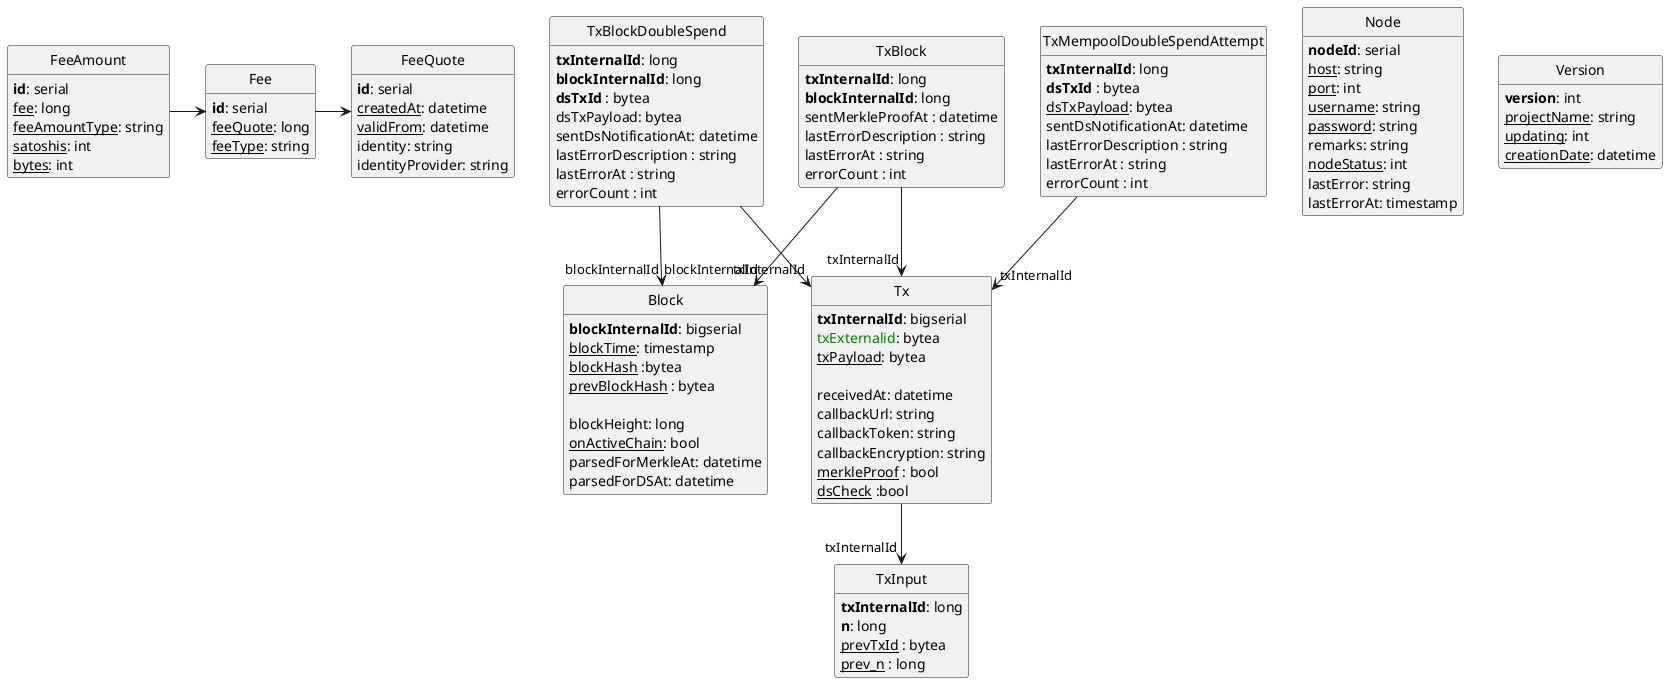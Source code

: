 ﻿@startuml 
skinparam backgroundColor #FFFFFE
' uncomment the line below if you're using computer with a retina display
' skinparam dpi 300
' we use bold for primary key
' green color for unique
' and underline for not_null
!define primary_key(x) <b>x</b>
!define unique(x) <color:green>x</color>
!define not_null(x) <u>x</u>
hide empty members
hide circle

class Tx {
  primary_key(txInternalId): bigserial
  unique(txExternalid): bytea
  not_null(txPayload): bytea
  
  receivedAt: datetime
  callbackUrl: string
  callbackToken: string
  callbackEncryption: string
  not_null(merkleProof) : bool
  not_null(dsCheck) :bool
}    

class TxInput {
  primary_key(txInternalId): long
  primary_key(n): long
  not_null(prevTxId) : bytea
  not_null(prev_n) : long

}
Tx --> "txInternalId" TxInput 

' After block is parsed we need to process  merkle callback
' After block is no longer on active chain we need to check *whole new chain* for double spends (until tx is included on both forks)???
class TxBlock
{
  primary_key(txInternalId): long
  primary_key(blockInternalId): long
  sentMerkleProofAt : datetime
  lastErrorDescription : string
  lastErrorAt : string
  errorCount : int
}
TxBlock --> "blockInternalId" Block
TxBlock --> "txInternalId" Tx

class TxBlockDoubleSpend
{
  primary_key(txInternalId): long
  primary_key(blockInternalId): long
  primary_key(dsTxId) : bytea
  dsTxPayload: bytea
  sentDsNotificationAt: datetime
  lastErrorDescription : string
  lastErrorAt : string
  errorCount : int
}
TxBlockDoubleSpend --> "txInternalId" Tx
TxBlockDoubleSpend --> "blockInternalId" Block

class TxMempoolDoubleSpendAttempt
{
  primary_key(txInternalId): long
  primary_key(dsTxId) : bytea
  not_null(dsTxPayload): bytea
  sentDsNotificationAt: datetime
  lastErrorDescription : string
  lastErrorAt : string
  errorCount : int
}
TxMempoolDoubleSpendAttempt --> "txInternalId" Tx

class Block
{
  primary_key(blockInternalId): bigserial
  not_null(blockTime): timestamp
  not_null(blockHash) :bytea
  not_null(prevBlockHash) : bytea
  
  ' null if not connected
  blockHeight: long  
  not_null(onActiveChain): bool
  parsedForMerkleAt: datetime
  parsedForDSAt: datetime
}

class Node {
  primary_key(nodeId): serial
  not_null(host): string
  not_null(port): int
  not_null(username): string
  not_null(password): string
  remarks: string
  not_null(nodeStatus): int
  lastError: string
  lastErrorAt: timestamp
}

class FeeQuote {
  primary_key(id): serial
  not_null(createdAt): datetime
  not_null(validFrom): datetime
  identity: string
  identityProvider: string
}

class Fee {
  primary_key(id): serial
  not_null(feeQuote): long
  not_null(feeType): string
}
Fee -> FeeQuote

class FeeAmount {
  primary_key(id): serial
  not_null(fee): long 
  not_null(feeAmountType): string 
  not_null(satoshis): int
  not_null(bytes): int
}
FeeAmount -> Fee

class Version{
  primary_key(version): int
  not_null(projectName): string
  not_null(updating): int
  not_null(creationDate): datetime
}
@enduml
